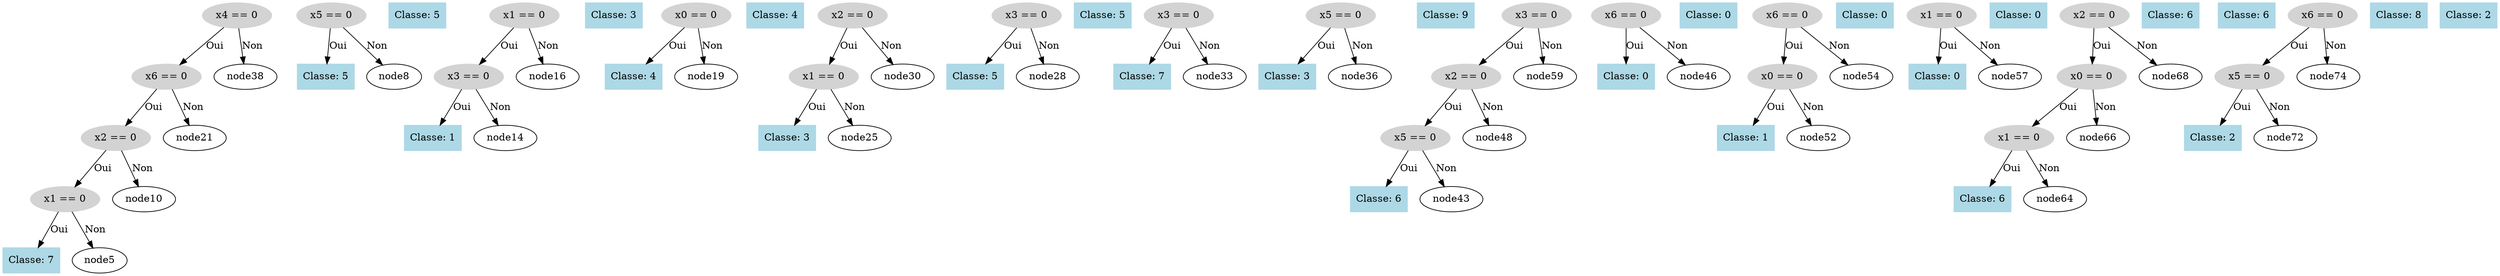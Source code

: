 digraph DecisionTree {
  node0 [label="x4 == 0", shape=ellipse, style=filled, color=lightgray];
  node0 -> node1 [label="Oui"];
  node1 [label="x6 == 0", shape=ellipse, style=filled, color=lightgray];
  node1 -> node2 [label="Oui"];
  node2 [label="x2 == 0", shape=ellipse, style=filled, color=lightgray];
  node2 -> node3 [label="Oui"];
  node3 [label="x1 == 0", shape=ellipse, style=filled, color=lightgray];
  node3 -> node4 [label="Oui"];
  node4 [label="Classe: 7", shape=box, style=filled, color=lightblue];
  node3 -> node5 [label="Non"];
  node6 [label="x5 == 0", shape=ellipse, style=filled, color=lightgray];
  node6 -> node7 [label="Oui"];
  node7 [label="Classe: 5", shape=box, style=filled, color=lightblue];
  node6 -> node8 [label="Non"];
  node9 [label="Classe: 5", shape=box, style=filled, color=lightblue];
  node2 -> node10 [label="Non"];
  node11 [label="x1 == 0", shape=ellipse, style=filled, color=lightgray];
  node11 -> node12 [label="Oui"];
  node12 [label="x3 == 0", shape=ellipse, style=filled, color=lightgray];
  node12 -> node13 [label="Oui"];
  node13 [label="Classe: 1", shape=box, style=filled, color=lightblue];
  node12 -> node14 [label="Non"];
  node15 [label="Classe: 3", shape=box, style=filled, color=lightblue];
  node11 -> node16 [label="Non"];
  node17 [label="x0 == 0", shape=ellipse, style=filled, color=lightgray];
  node17 -> node18 [label="Oui"];
  node18 [label="Classe: 4", shape=box, style=filled, color=lightblue];
  node17 -> node19 [label="Non"];
  node20 [label="Classe: 4", shape=box, style=filled, color=lightblue];
  node1 -> node21 [label="Non"];
  node22 [label="x2 == 0", shape=ellipse, style=filled, color=lightgray];
  node22 -> node23 [label="Oui"];
  node23 [label="x1 == 0", shape=ellipse, style=filled, color=lightgray];
  node23 -> node24 [label="Oui"];
  node24 [label="Classe: 3", shape=box, style=filled, color=lightblue];
  node23 -> node25 [label="Non"];
  node26 [label="x3 == 0", shape=ellipse, style=filled, color=lightgray];
  node26 -> node27 [label="Oui"];
  node27 [label="Classe: 5", shape=box, style=filled, color=lightblue];
  node26 -> node28 [label="Non"];
  node29 [label="Classe: 5", shape=box, style=filled, color=lightblue];
  node22 -> node30 [label="Non"];
  node31 [label="x3 == 0", shape=ellipse, style=filled, color=lightgray];
  node31 -> node32 [label="Oui"];
  node32 [label="Classe: 7", shape=box, style=filled, color=lightblue];
  node31 -> node33 [label="Non"];
  node34 [label="x5 == 0", shape=ellipse, style=filled, color=lightgray];
  node34 -> node35 [label="Oui"];
  node35 [label="Classe: 3", shape=box, style=filled, color=lightblue];
  node34 -> node36 [label="Non"];
  node37 [label="Classe: 9", shape=box, style=filled, color=lightblue];
  node0 -> node38 [label="Non"];
  node39 [label="x3 == 0", shape=ellipse, style=filled, color=lightgray];
  node39 -> node40 [label="Oui"];
  node40 [label="x2 == 0", shape=ellipse, style=filled, color=lightgray];
  node40 -> node41 [label="Oui"];
  node41 [label="x5 == 0", shape=ellipse, style=filled, color=lightgray];
  node41 -> node42 [label="Oui"];
  node42 [label="Classe: 6", shape=box, style=filled, color=lightblue];
  node41 -> node43 [label="Non"];
  node44 [label="x6 == 0", shape=ellipse, style=filled, color=lightgray];
  node44 -> node45 [label="Oui"];
  node45 [label="Classe: 0", shape=box, style=filled, color=lightblue];
  node44 -> node46 [label="Non"];
  node47 [label="Classe: 0", shape=box, style=filled, color=lightblue];
  node40 -> node48 [label="Non"];
  node49 [label="x6 == 0", shape=ellipse, style=filled, color=lightgray];
  node49 -> node50 [label="Oui"];
  node50 [label="x0 == 0", shape=ellipse, style=filled, color=lightgray];
  node50 -> node51 [label="Oui"];
  node51 [label="Classe: 1", shape=box, style=filled, color=lightblue];
  node50 -> node52 [label="Non"];
  node53 [label="Classe: 0", shape=box, style=filled, color=lightblue];
  node49 -> node54 [label="Non"];
  node55 [label="x1 == 0", shape=ellipse, style=filled, color=lightgray];
  node55 -> node56 [label="Oui"];
  node56 [label="Classe: 0", shape=box, style=filled, color=lightblue];
  node55 -> node57 [label="Non"];
  node58 [label="Classe: 0", shape=box, style=filled, color=lightblue];
  node39 -> node59 [label="Non"];
  node60 [label="x2 == 0", shape=ellipse, style=filled, color=lightgray];
  node60 -> node61 [label="Oui"];
  node61 [label="x0 == 0", shape=ellipse, style=filled, color=lightgray];
  node61 -> node62 [label="Oui"];
  node62 [label="x1 == 0", shape=ellipse, style=filled, color=lightgray];
  node62 -> node63 [label="Oui"];
  node63 [label="Classe: 6", shape=box, style=filled, color=lightblue];
  node62 -> node64 [label="Non"];
  node65 [label="Classe: 6", shape=box, style=filled, color=lightblue];
  node61 -> node66 [label="Non"];
  node67 [label="Classe: 6", shape=box, style=filled, color=lightblue];
  node60 -> node68 [label="Non"];
  node69 [label="x6 == 0", shape=ellipse, style=filled, color=lightgray];
  node69 -> node70 [label="Oui"];
  node70 [label="x5 == 0", shape=ellipse, style=filled, color=lightgray];
  node70 -> node71 [label="Oui"];
  node71 [label="Classe: 2", shape=box, style=filled, color=lightblue];
  node70 -> node72 [label="Non"];
  node73 [label="Classe: 8", shape=box, style=filled, color=lightblue];
  node69 -> node74 [label="Non"];
  node75 [label="Classe: 2", shape=box, style=filled, color=lightblue];
}
